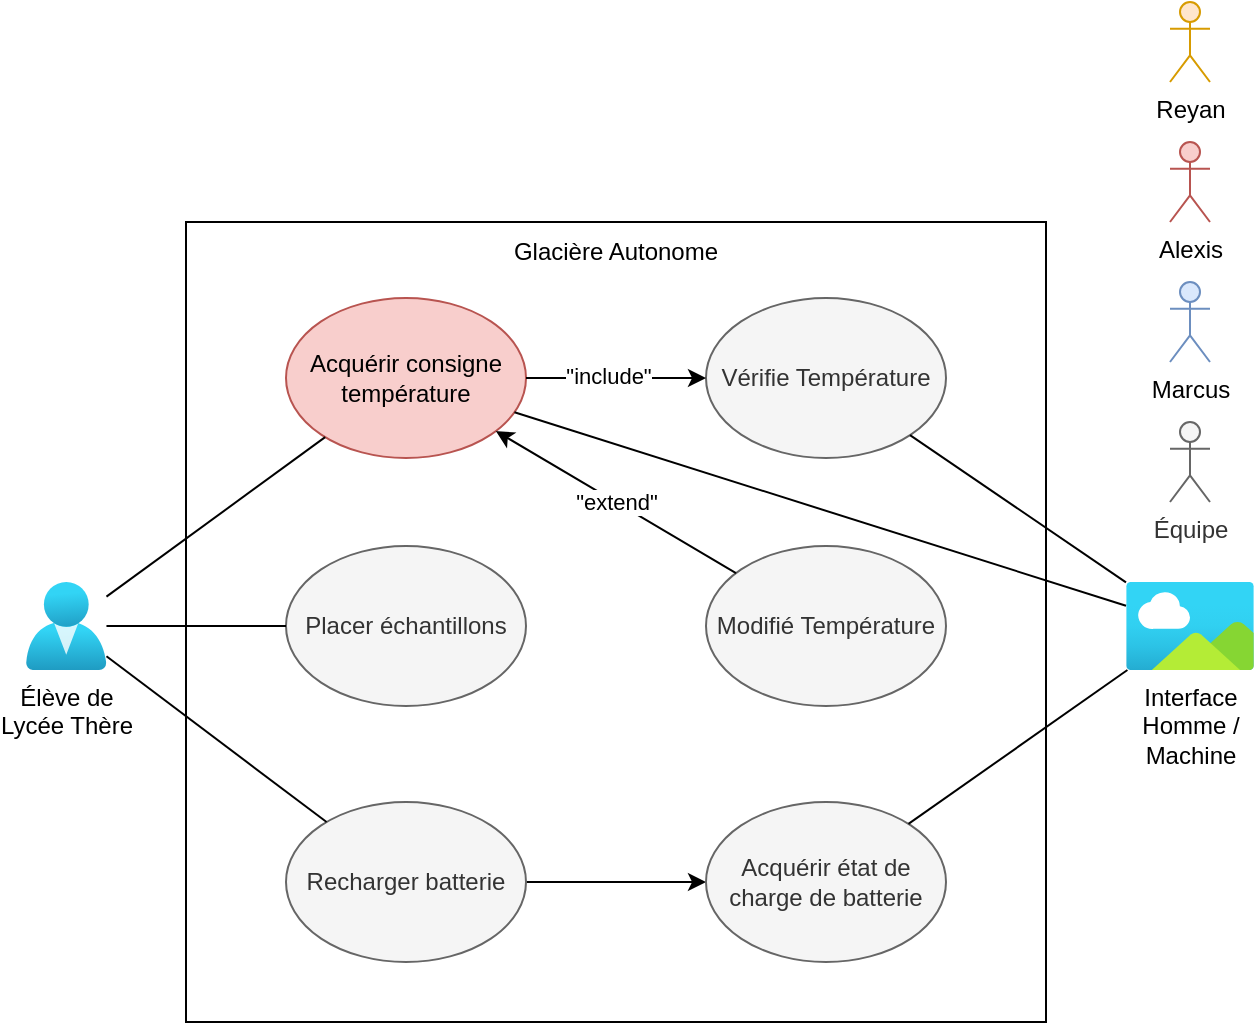 <mxfile version="20.8.16" type="device"><diagram name="Page-1" id="nSj3X9_or4ITk0AFKzde"><mxGraphModel dx="1037" dy="1005" grid="0" gridSize="10" guides="1" tooltips="1" connect="1" arrows="1" fold="1" page="0" pageScale="1" pageWidth="827" pageHeight="1169" math="0" shadow="0"><root><mxCell id="0"/><mxCell id="1" parent="0"/><mxCell id="gN0kylY54QhQ4BqbjdfT-1" value="Élève de&lt;br&gt;Lycée Thère" style="aspect=fixed;html=1;points=[];align=center;image;fontSize=12;image=img/lib/azure2/identity/Users.svg;" parent="1" vertex="1"><mxGeometry x="-240" y="260" width="40.23" height="44" as="geometry"/></mxCell><mxCell id="gN0kylY54QhQ4BqbjdfT-3" value="" style="rounded=0;whiteSpace=wrap;html=1;" parent="1" vertex="1"><mxGeometry x="-160" y="80" width="430" height="400" as="geometry"/></mxCell><mxCell id="gN0kylY54QhQ4BqbjdfT-4" value="Acquérir consigne&lt;br&gt;température" style="ellipse;whiteSpace=wrap;html=1;fillColor=#f8cecc;strokeColor=#b85450;" parent="1" vertex="1"><mxGeometry x="-110" y="118" width="120" height="80" as="geometry"/></mxCell><mxCell id="gN0kylY54QhQ4BqbjdfT-5" value="" style="endArrow=none;html=1;rounded=0;" parent="1" source="gN0kylY54QhQ4BqbjdfT-1" target="gN0kylY54QhQ4BqbjdfT-4" edge="1"><mxGeometry width="50" height="50" relative="1" as="geometry"><mxPoint x="-70" y="330" as="sourcePoint"/><mxPoint x="-20" y="280" as="targetPoint"/></mxGeometry></mxCell><mxCell id="gN0kylY54QhQ4BqbjdfT-6" value="Placer échantillons" style="ellipse;whiteSpace=wrap;html=1;fillColor=#f5f5f5;fontColor=#333333;strokeColor=#666666;" parent="1" vertex="1"><mxGeometry x="-110" y="242" width="120" height="80" as="geometry"/></mxCell><mxCell id="gN0kylY54QhQ4BqbjdfT-7" value="" style="endArrow=none;html=1;rounded=0;" parent="1" source="gN0kylY54QhQ4BqbjdfT-6" target="gN0kylY54QhQ4BqbjdfT-1" edge="1"><mxGeometry width="50" height="50" relative="1" as="geometry"><mxPoint x="-70" y="330" as="sourcePoint"/><mxPoint x="-20" y="280" as="targetPoint"/></mxGeometry></mxCell><mxCell id="gN0kylY54QhQ4BqbjdfT-9" value="Glacière Autonome" style="text;html=1;strokeColor=none;fillColor=none;align=center;verticalAlign=middle;whiteSpace=wrap;rounded=0;" parent="1" vertex="1"><mxGeometry y="80" width="110" height="30" as="geometry"/></mxCell><mxCell id="gN0kylY54QhQ4BqbjdfT-11" value="Vérifie Température" style="ellipse;whiteSpace=wrap;html=1;fillColor=#f5f5f5;strokeColor=#666666;fontColor=#333333;" parent="1" vertex="1"><mxGeometry x="100" y="118" width="120" height="80" as="geometry"/></mxCell><mxCell id="gN0kylY54QhQ4BqbjdfT-12" value="Modifié Température" style="ellipse;whiteSpace=wrap;html=1;fillColor=#f5f5f5;strokeColor=#666666;fontColor=#333333;" parent="1" vertex="1"><mxGeometry x="100" y="242" width="120" height="80" as="geometry"/></mxCell><mxCell id="gN0kylY54QhQ4BqbjdfT-13" value="&quot;extend&quot;" style="endArrow=classic;html=1;rounded=0;" parent="1" source="gN0kylY54QhQ4BqbjdfT-12" target="gN0kylY54QhQ4BqbjdfT-4" edge="1"><mxGeometry width="50" height="50" relative="1" as="geometry"><mxPoint x="-40" y="380" as="sourcePoint"/><mxPoint x="10" y="330" as="targetPoint"/></mxGeometry></mxCell><mxCell id="gN0kylY54QhQ4BqbjdfT-14" value="" style="endArrow=classic;html=1;rounded=0;" parent="1" source="gN0kylY54QhQ4BqbjdfT-4" target="gN0kylY54QhQ4BqbjdfT-11" edge="1"><mxGeometry width="50" height="50" relative="1" as="geometry"><mxPoint x="-40" y="380" as="sourcePoint"/><mxPoint x="10" y="330" as="targetPoint"/></mxGeometry></mxCell><mxCell id="gN0kylY54QhQ4BqbjdfT-15" value="&quot;include&quot;" style="edgeLabel;html=1;align=center;verticalAlign=middle;resizable=0;points=[];" parent="gN0kylY54QhQ4BqbjdfT-14" vertex="1" connectable="0"><mxGeometry x="-0.1" y="1" relative="1" as="geometry"><mxPoint as="offset"/></mxGeometry></mxCell><mxCell id="gN0kylY54QhQ4BqbjdfT-18" value="" style="edgeStyle=orthogonalEdgeStyle;rounded=0;orthogonalLoop=1;jettySize=auto;html=1;" parent="1" source="gN0kylY54QhQ4BqbjdfT-16" target="gN0kylY54QhQ4BqbjdfT-17" edge="1"><mxGeometry relative="1" as="geometry"/></mxCell><mxCell id="gN0kylY54QhQ4BqbjdfT-16" value="Recharger batterie" style="ellipse;whiteSpace=wrap;html=1;fillColor=#f5f5f5;strokeColor=#666666;fontColor=#333333;" parent="1" vertex="1"><mxGeometry x="-110" y="370" width="120" height="80" as="geometry"/></mxCell><mxCell id="gN0kylY54QhQ4BqbjdfT-17" value="Acquérir état de charge de batterie" style="ellipse;whiteSpace=wrap;html=1;fillColor=#f5f5f5;strokeColor=#666666;fontColor=#333333;" parent="1" vertex="1"><mxGeometry x="100" y="370" width="120" height="80" as="geometry"/></mxCell><mxCell id="gN0kylY54QhQ4BqbjdfT-20" value="" style="endArrow=none;html=1;rounded=0;" parent="1" source="gN0kylY54QhQ4BqbjdfT-1" target="gN0kylY54QhQ4BqbjdfT-16" edge="1"><mxGeometry width="50" height="50" relative="1" as="geometry"><mxPoint x="-70" y="390" as="sourcePoint"/><mxPoint x="-20" y="340" as="targetPoint"/></mxGeometry></mxCell><mxCell id="gN0kylY54QhQ4BqbjdfT-21" value="Interface&lt;br&gt;Homme /&lt;br&gt;Machine" style="aspect=fixed;html=1;points=[];align=center;image;fontSize=12;image=img/lib/azure2/general/Image.svg;" parent="1" vertex="1"><mxGeometry x="310" y="260" width="64" height="44" as="geometry"/></mxCell><mxCell id="gN0kylY54QhQ4BqbjdfT-22" value="" style="endArrow=none;html=1;rounded=0;" parent="1" source="gN0kylY54QhQ4BqbjdfT-4" target="gN0kylY54QhQ4BqbjdfT-21" edge="1"><mxGeometry width="50" height="50" relative="1" as="geometry"><mxPoint x="160" y="390" as="sourcePoint"/><mxPoint x="210" y="340" as="targetPoint"/></mxGeometry></mxCell><mxCell id="gN0kylY54QhQ4BqbjdfT-23" value="" style="endArrow=none;html=1;rounded=0;" parent="1" source="gN0kylY54QhQ4BqbjdfT-17" target="gN0kylY54QhQ4BqbjdfT-21" edge="1"><mxGeometry width="50" height="50" relative="1" as="geometry"><mxPoint x="180" y="400" as="sourcePoint"/><mxPoint x="230" y="350" as="targetPoint"/></mxGeometry></mxCell><mxCell id="gN0kylY54QhQ4BqbjdfT-24" value="" style="endArrow=none;html=1;rounded=0;" parent="1" source="gN0kylY54QhQ4BqbjdfT-11" target="gN0kylY54QhQ4BqbjdfT-21" edge="1"><mxGeometry width="50" height="50" relative="1" as="geometry"><mxPoint x="180" y="400" as="sourcePoint"/><mxPoint x="230" y="350" as="targetPoint"/></mxGeometry></mxCell><mxCell id="EVliOYRgScoCrO00g-5G-1" value="Reyan" style="shape=umlActor;verticalLabelPosition=bottom;verticalAlign=top;html=1;outlineConnect=0;fillColor=#ffe6cc;strokeColor=#d79b00;" parent="1" vertex="1"><mxGeometry x="332" y="-30" width="20" height="40" as="geometry"/></mxCell><mxCell id="EVliOYRgScoCrO00g-5G-2" value="Alexis" style="shape=umlActor;verticalLabelPosition=bottom;verticalAlign=top;html=1;outlineConnect=0;fillColor=#f8cecc;strokeColor=#b85450;" parent="1" vertex="1"><mxGeometry x="332" y="40" width="20" height="40" as="geometry"/></mxCell><mxCell id="EVliOYRgScoCrO00g-5G-3" value="Marcus" style="shape=umlActor;verticalLabelPosition=bottom;verticalAlign=top;html=1;outlineConnect=0;fillColor=#dae8fc;strokeColor=#6c8ebf;" parent="1" vertex="1"><mxGeometry x="332" y="110" width="20" height="40" as="geometry"/></mxCell><mxCell id="fJszQzFTQV4Mz1IBbkF9-1" value="Équipe" style="shape=umlActor;verticalLabelPosition=bottom;verticalAlign=top;html=1;outlineConnect=0;fillColor=#f5f5f5;strokeColor=#666666;fontColor=#333333;" vertex="1" parent="1"><mxGeometry x="332" y="180" width="20" height="40" as="geometry"/></mxCell></root></mxGraphModel></diagram></mxfile>